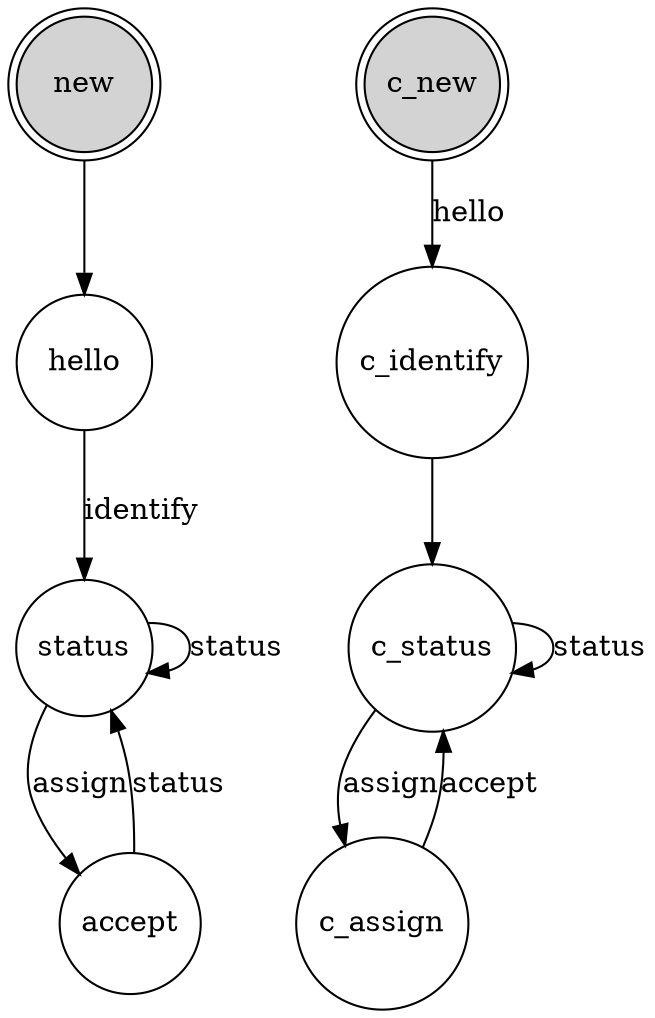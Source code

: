 digraph finite_state_machine {
  subgraph server_client {
    label = "server-client";
    node [shape = circle; width = 0.9;];
    
    /**
     * Entities
     */
    new [shape = doublecircle;style = filled;];
    hello;
    status;
    accept;
    
    /**
     * Relationships
     */
    new -> hello;
    hello -> status [label = "identify";];
    status -> status [label = "status";];
    status -> accept [label = "assign";];
    accept -> status [label = "status";];
  }
  subgraph client {
    label = "client";
    node [shape = circle; width = 0.9;];
    c_new [shape = doublecircle;style = filled;];
    c_identify;
    c_status;
    c_assign;
    
    c_new -> c_identify [label = "hello";];
    c_identify -> c_status;
    c_status -> c_status [label = "status";];
    c_status -> c_assign [label = "assign";];
    c_assign -> c_status [label = "accept";];
  }
}